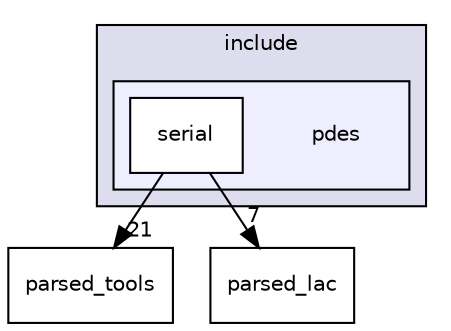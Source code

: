 digraph "include/pdes" {
  bgcolor=transparent;
  compound=true
  node [ fontsize="10", fontname="Helvetica"];
  edge [ labelfontsize="10", labelfontname="Helvetica"];
  subgraph clusterdir_d44c64559bbebec7f509842c48db8b23 {
    graph [ bgcolor="#ddddee", pencolor="black", label="include" fontname="Helvetica", fontsize="10", URL="dir_d44c64559bbebec7f509842c48db8b23.html"]
  subgraph clusterdir_60faf9a10d52b04582224b9116454383 {
    graph [ bgcolor="#eeeeff", pencolor="black", label="" URL="dir_60faf9a10d52b04582224b9116454383.html"];
    dir_60faf9a10d52b04582224b9116454383 [shape=plaintext label="pdes"];
    dir_0d1c0d82d2331d1d942d7c7f0084aeb2 [shape=box label="serial" color="black" fillcolor="white" style="filled" URL="dir_0d1c0d82d2331d1d942d7c7f0084aeb2.html"];
  }
  }
  dir_8e8448d9aef603b86753e7cb911804a9 [shape=box label="parsed_tools" URL="dir_8e8448d9aef603b86753e7cb911804a9.html"];
  dir_65593bf93f1e4428cc81baf4bb94349f [shape=box label="parsed_lac" URL="dir_65593bf93f1e4428cc81baf4bb94349f.html"];
  dir_0d1c0d82d2331d1d942d7c7f0084aeb2->dir_8e8448d9aef603b86753e7cb911804a9 [headlabel="21", labeldistance=1.5 headhref="dir_000006_000004.html"];
  dir_0d1c0d82d2331d1d942d7c7f0084aeb2->dir_65593bf93f1e4428cc81baf4bb94349f [headlabel="7", labeldistance=1.5 headhref="dir_000006_000003.html"];
}
